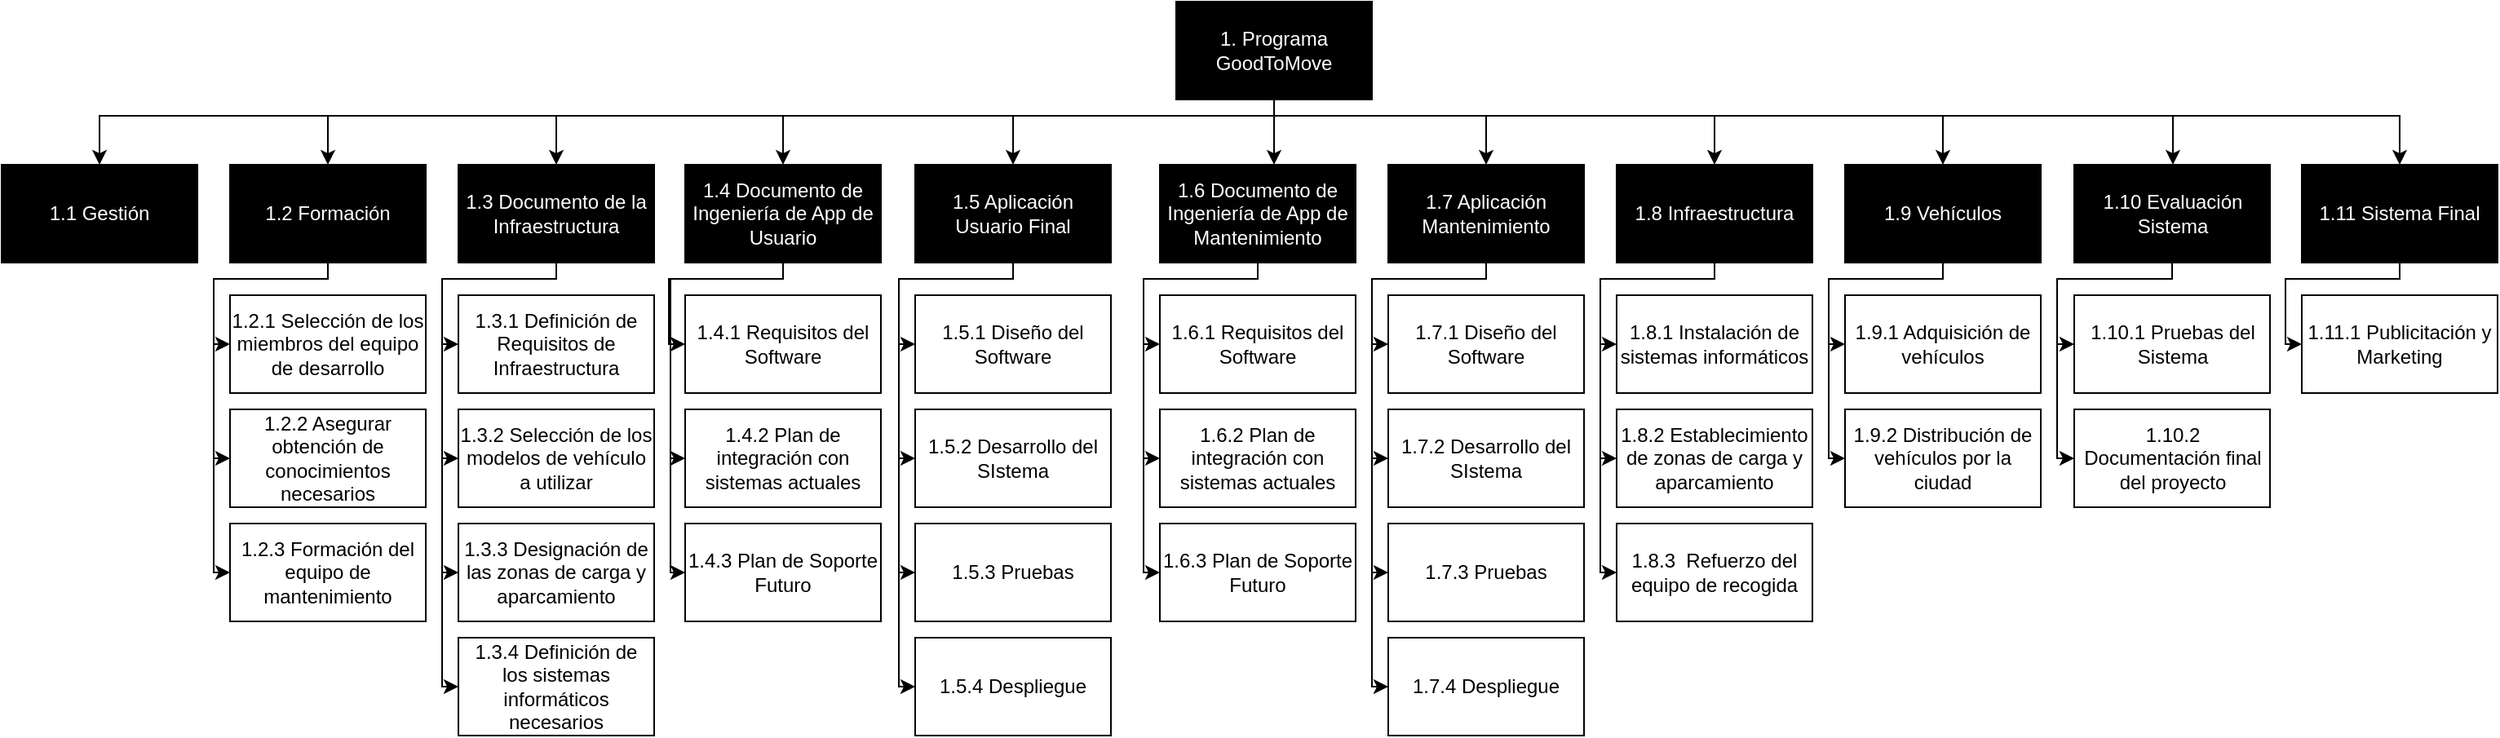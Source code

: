 <mxfile version="13.9.7" type="google"><diagram id="MJVarRSFWpvkS1Zz5N42" name="Page-1"><mxGraphModel dx="1865" dy="600" grid="1" gridSize="10" guides="1" tooltips="1" connect="1" arrows="1" fold="1" page="1" pageScale="1" pageWidth="827" pageHeight="1169" math="0" shadow="0"><root><mxCell id="0"/><mxCell id="1" parent="0"/><mxCell id="8i42XrZe0N1LFa84A6h1-35" style="edgeStyle=orthogonalEdgeStyle;rounded=0;orthogonalLoop=1;jettySize=auto;html=1;entryX=0.5;entryY=0;entryDx=0;entryDy=0;" parent="1" source="gB-q-0BTdMJnZN3faklZ-1" target="gB-q-0BTdMJnZN3faklZ-5" edge="1"><mxGeometry relative="1" as="geometry"><Array as="points"><mxPoint x="720" y="170"/><mxPoint y="170"/></Array></mxGeometry></mxCell><mxCell id="8i42XrZe0N1LFa84A6h1-36" style="edgeStyle=orthogonalEdgeStyle;rounded=0;orthogonalLoop=1;jettySize=auto;html=1;" parent="1" source="gB-q-0BTdMJnZN3faklZ-1" target="gB-q-0BTdMJnZN3faklZ-6" edge="1"><mxGeometry relative="1" as="geometry"><Array as="points"><mxPoint x="720" y="170"/><mxPoint x="140" y="170"/></Array></mxGeometry></mxCell><mxCell id="8i42XrZe0N1LFa84A6h1-37" style="edgeStyle=orthogonalEdgeStyle;rounded=0;orthogonalLoop=1;jettySize=auto;html=1;" parent="1" source="gB-q-0BTdMJnZN3faklZ-1" target="gB-q-0BTdMJnZN3faklZ-16" edge="1"><mxGeometry relative="1" as="geometry"><Array as="points"><mxPoint x="720" y="170"/><mxPoint x="280" y="170"/></Array></mxGeometry></mxCell><mxCell id="8i42XrZe0N1LFa84A6h1-38" style="edgeStyle=orthogonalEdgeStyle;rounded=0;orthogonalLoop=1;jettySize=auto;html=1;" parent="1" source="gB-q-0BTdMJnZN3faklZ-1" target="gB-q-0BTdMJnZN3faklZ-14" edge="1"><mxGeometry relative="1" as="geometry"><Array as="points"><mxPoint x="720" y="170"/><mxPoint x="419" y="170"/></Array></mxGeometry></mxCell><mxCell id="8i42XrZe0N1LFa84A6h1-39" style="edgeStyle=orthogonalEdgeStyle;rounded=0;orthogonalLoop=1;jettySize=auto;html=1;" parent="1" source="gB-q-0BTdMJnZN3faklZ-1" target="gB-q-0BTdMJnZN3faklZ-3" edge="1"><mxGeometry relative="1" as="geometry"><Array as="points"><mxPoint x="720" y="170"/><mxPoint x="560" y="170"/></Array></mxGeometry></mxCell><mxCell id="8i42XrZe0N1LFa84A6h1-40" style="edgeStyle=orthogonalEdgeStyle;rounded=0;orthogonalLoop=1;jettySize=auto;html=1;" parent="1" target="gB-q-0BTdMJnZN3faklZ-15" edge="1"><mxGeometry relative="1" as="geometry"><mxPoint x="710" y="160" as="sourcePoint"/><Array as="points"><mxPoint x="720" y="160"/></Array></mxGeometry></mxCell><mxCell id="8i42XrZe0N1LFa84A6h1-41" style="edgeStyle=orthogonalEdgeStyle;rounded=0;orthogonalLoop=1;jettySize=auto;html=1;" parent="1" source="gB-q-0BTdMJnZN3faklZ-1" target="gB-q-0BTdMJnZN3faklZ-11" edge="1"><mxGeometry relative="1" as="geometry"><Array as="points"><mxPoint x="720" y="170"/><mxPoint x="850" y="170"/></Array></mxGeometry></mxCell><mxCell id="8i42XrZe0N1LFa84A6h1-42" style="edgeStyle=orthogonalEdgeStyle;rounded=0;orthogonalLoop=1;jettySize=auto;html=1;" parent="1" source="gB-q-0BTdMJnZN3faklZ-1" target="gB-q-0BTdMJnZN3faklZ-13" edge="1"><mxGeometry relative="1" as="geometry"><Array as="points"><mxPoint x="720" y="170"/><mxPoint x="990" y="170"/></Array></mxGeometry></mxCell><mxCell id="8i42XrZe0N1LFa84A6h1-43" style="edgeStyle=orthogonalEdgeStyle;rounded=0;orthogonalLoop=1;jettySize=auto;html=1;" parent="1" source="gB-q-0BTdMJnZN3faklZ-1" target="gB-q-0BTdMJnZN3faklZ-2" edge="1"><mxGeometry relative="1" as="geometry"><Array as="points"><mxPoint x="720" y="170"/><mxPoint x="1130" y="170"/></Array></mxGeometry></mxCell><mxCell id="8i42XrZe0N1LFa84A6h1-44" style="edgeStyle=orthogonalEdgeStyle;rounded=0;orthogonalLoop=1;jettySize=auto;html=1;" parent="1" source="gB-q-0BTdMJnZN3faklZ-1" target="gB-q-0BTdMJnZN3faklZ-4" edge="1"><mxGeometry relative="1" as="geometry"><Array as="points"><mxPoint x="720" y="170"/><mxPoint x="1271" y="170"/></Array></mxGeometry></mxCell><mxCell id="8i42XrZe0N1LFa84A6h1-45" style="edgeStyle=orthogonalEdgeStyle;rounded=0;orthogonalLoop=1;jettySize=auto;html=1;" parent="1" target="gB-q-0BTdMJnZN3faklZ-17" edge="1"><mxGeometry relative="1" as="geometry"><mxPoint x="720" y="170" as="sourcePoint"/><Array as="points"><mxPoint x="710" y="170"/><mxPoint x="1410" y="170"/></Array></mxGeometry></mxCell><mxCell id="gB-q-0BTdMJnZN3faklZ-1" value="&lt;font color=&quot;#ffffff&quot;&gt;1. Programa GoodToMove&lt;/font&gt;" style="rounded=0;whiteSpace=wrap;html=1;fillColor=#000000;" parent="1" vertex="1"><mxGeometry x="660" y="100" width="120" height="60" as="geometry"/></mxCell><mxCell id="8i42XrZe0N1LFa84A6h1-53" style="edgeStyle=orthogonalEdgeStyle;rounded=0;orthogonalLoop=1;jettySize=auto;html=1;entryX=0;entryY=0.5;entryDx=0;entryDy=0;" parent="1" source="gB-q-0BTdMJnZN3faklZ-2" target="8i42XrZe0N1LFa84A6h1-29" edge="1"><mxGeometry relative="1" as="geometry"><Array as="points"><mxPoint x="1130" y="270"/><mxPoint x="1060" y="270"/><mxPoint x="1060" y="310"/></Array></mxGeometry></mxCell><mxCell id="8i42XrZe0N1LFa84A6h1-73" style="edgeStyle=orthogonalEdgeStyle;rounded=0;orthogonalLoop=1;jettySize=auto;html=1;entryX=0;entryY=0.5;entryDx=0;entryDy=0;" parent="1" source="gB-q-0BTdMJnZN3faklZ-2" target="8i42XrZe0N1LFa84A6h1-30" edge="1"><mxGeometry relative="1" as="geometry"><Array as="points"><mxPoint x="1130" y="270"/><mxPoint x="1060" y="270"/><mxPoint x="1060" y="380"/></Array></mxGeometry></mxCell><mxCell id="gB-q-0BTdMJnZN3faklZ-2" value="&lt;font color=&quot;#ffffff&quot;&gt;1.9 Vehículos&lt;/font&gt;" style="rounded=0;whiteSpace=wrap;html=1;fillColor=#000000;" parent="1" vertex="1"><mxGeometry x="1070" y="200" width="120" height="60" as="geometry"/></mxCell><mxCell id="8i42XrZe0N1LFa84A6h1-49" style="edgeStyle=orthogonalEdgeStyle;rounded=0;orthogonalLoop=1;jettySize=auto;html=1;entryX=0;entryY=0.5;entryDx=0;entryDy=0;" parent="1" source="gB-q-0BTdMJnZN3faklZ-3" target="8i42XrZe0N1LFa84A6h1-14" edge="1"><mxGeometry relative="1" as="geometry"><Array as="points"><mxPoint x="560" y="270"/><mxPoint x="490" y="270"/><mxPoint x="490" y="310"/></Array></mxGeometry></mxCell><mxCell id="8i42XrZe0N1LFa84A6h1-63" style="edgeStyle=orthogonalEdgeStyle;rounded=0;orthogonalLoop=1;jettySize=auto;html=1;entryX=0;entryY=0.5;entryDx=0;entryDy=0;" parent="1" source="gB-q-0BTdMJnZN3faklZ-3" target="8i42XrZe0N1LFa84A6h1-17" edge="1"><mxGeometry relative="1" as="geometry"><Array as="points"><mxPoint x="560" y="270"/><mxPoint x="490" y="270"/><mxPoint x="490" y="380"/></Array></mxGeometry></mxCell><mxCell id="8i42XrZe0N1LFa84A6h1-64" style="edgeStyle=orthogonalEdgeStyle;rounded=0;orthogonalLoop=1;jettySize=auto;html=1;entryX=0;entryY=0.5;entryDx=0;entryDy=0;" parent="1" source="gB-q-0BTdMJnZN3faklZ-3" target="8i42XrZe0N1LFa84A6h1-16" edge="1"><mxGeometry relative="1" as="geometry"><Array as="points"><mxPoint x="560" y="270"/><mxPoint x="490" y="270"/><mxPoint x="490" y="450"/></Array></mxGeometry></mxCell><mxCell id="8i42XrZe0N1LFa84A6h1-65" style="edgeStyle=orthogonalEdgeStyle;rounded=0;orthogonalLoop=1;jettySize=auto;html=1;entryX=0;entryY=0.5;entryDx=0;entryDy=0;" parent="1" source="gB-q-0BTdMJnZN3faklZ-3" target="8i42XrZe0N1LFa84A6h1-18" edge="1"><mxGeometry relative="1" as="geometry"><Array as="points"><mxPoint x="560" y="270"/><mxPoint x="490" y="270"/><mxPoint x="490" y="520"/></Array></mxGeometry></mxCell><mxCell id="gB-q-0BTdMJnZN3faklZ-3" value="&lt;font color=&quot;#ffffff&quot;&gt;1.5 Aplicación Usuario Final&lt;/font&gt;" style="rounded=0;whiteSpace=wrap;html=1;fillColor=#000000;" parent="1" vertex="1"><mxGeometry x="500" y="200" width="120" height="60" as="geometry"/></mxCell><mxCell id="8i42XrZe0N1LFa84A6h1-54" style="edgeStyle=orthogonalEdgeStyle;rounded=0;orthogonalLoop=1;jettySize=auto;html=1;entryX=0;entryY=0.5;entryDx=0;entryDy=0;" parent="1" source="gB-q-0BTdMJnZN3faklZ-4" target="8i42XrZe0N1LFa84A6h1-31" edge="1"><mxGeometry relative="1" as="geometry"><Array as="points"><mxPoint x="1271" y="270"/><mxPoint x="1200" y="270"/><mxPoint x="1200" y="310"/></Array></mxGeometry></mxCell><mxCell id="8i42XrZe0N1LFa84A6h1-74" style="edgeStyle=orthogonalEdgeStyle;rounded=0;orthogonalLoop=1;jettySize=auto;html=1;entryX=0;entryY=0.5;entryDx=0;entryDy=0;" parent="1" source="gB-q-0BTdMJnZN3faklZ-4" target="8i42XrZe0N1LFa84A6h1-34" edge="1"><mxGeometry relative="1" as="geometry"><Array as="points"><mxPoint x="1271" y="270"/><mxPoint x="1200" y="270"/><mxPoint x="1200" y="380"/></Array></mxGeometry></mxCell><mxCell id="gB-q-0BTdMJnZN3faklZ-4" value="&lt;font color=&quot;#ffffff&quot;&gt;1.10 Evaluación Sistema&lt;/font&gt;" style="rounded=0;whiteSpace=wrap;html=1;fillColor=#000000;" parent="1" vertex="1"><mxGeometry x="1210.5" y="200" width="120" height="60" as="geometry"/></mxCell><mxCell id="gB-q-0BTdMJnZN3faklZ-5" value="&lt;font color=&quot;#ffffff&quot;&gt;1.1 Gestión&lt;/font&gt;" style="rounded=0;whiteSpace=wrap;html=1;fillColor=#000000;" parent="1" vertex="1"><mxGeometry x="-60" y="200" width="120" height="60" as="geometry"/></mxCell><mxCell id="8i42XrZe0N1LFa84A6h1-46" style="edgeStyle=orthogonalEdgeStyle;rounded=0;orthogonalLoop=1;jettySize=auto;html=1;entryX=0;entryY=0.5;entryDx=0;entryDy=0;" parent="1" source="gB-q-0BTdMJnZN3faklZ-6" target="8i42XrZe0N1LFa84A6h1-1" edge="1"><mxGeometry relative="1" as="geometry"><Array as="points"><mxPoint x="140" y="270"/><mxPoint x="70" y="270"/><mxPoint x="70" y="310"/></Array></mxGeometry></mxCell><mxCell id="8i42XrZe0N1LFa84A6h1-56" style="edgeStyle=orthogonalEdgeStyle;rounded=0;orthogonalLoop=1;jettySize=auto;html=1;entryX=0;entryY=0.5;entryDx=0;entryDy=0;" parent="1" source="gB-q-0BTdMJnZN3faklZ-6" target="8i42XrZe0N1LFa84A6h1-2" edge="1"><mxGeometry relative="1" as="geometry"><Array as="points"><mxPoint x="140" y="270"/><mxPoint x="70" y="270"/><mxPoint x="70" y="380"/></Array></mxGeometry></mxCell><mxCell id="8i42XrZe0N1LFa84A6h1-57" style="edgeStyle=orthogonalEdgeStyle;rounded=0;orthogonalLoop=1;jettySize=auto;html=1;entryX=0;entryY=0.5;entryDx=0;entryDy=0;" parent="1" source="gB-q-0BTdMJnZN3faklZ-6" target="8i42XrZe0N1LFa84A6h1-3" edge="1"><mxGeometry relative="1" as="geometry"><Array as="points"><mxPoint x="140" y="270"/><mxPoint x="70" y="270"/><mxPoint x="70" y="450"/></Array></mxGeometry></mxCell><mxCell id="gB-q-0BTdMJnZN3faklZ-6" value="&lt;font color=&quot;#ffffff&quot;&gt;1.2 Formación&lt;/font&gt;" style="rounded=0;whiteSpace=wrap;html=1;fillColor=#000000;" parent="1" vertex="1"><mxGeometry x="80" y="200" width="120" height="60" as="geometry"/></mxCell><mxCell id="8i42XrZe0N1LFa84A6h1-51" style="edgeStyle=orthogonalEdgeStyle;rounded=0;orthogonalLoop=1;jettySize=auto;html=1;entryX=0;entryY=0.5;entryDx=0;entryDy=0;" parent="1" source="gB-q-0BTdMJnZN3faklZ-11" target="8i42XrZe0N1LFa84A6h1-20" edge="1"><mxGeometry relative="1" as="geometry"><Array as="points"><mxPoint x="850" y="270"/><mxPoint x="780" y="270"/><mxPoint x="780" y="310"/></Array></mxGeometry></mxCell><mxCell id="8i42XrZe0N1LFa84A6h1-68" style="edgeStyle=orthogonalEdgeStyle;rounded=0;orthogonalLoop=1;jettySize=auto;html=1;entryX=0;entryY=0.5;entryDx=0;entryDy=0;" parent="1" source="gB-q-0BTdMJnZN3faklZ-11" target="8i42XrZe0N1LFa84A6h1-23" edge="1"><mxGeometry relative="1" as="geometry"><Array as="points"><mxPoint x="850" y="270"/><mxPoint x="780" y="270"/><mxPoint x="780" y="380"/></Array></mxGeometry></mxCell><mxCell id="8i42XrZe0N1LFa84A6h1-69" style="edgeStyle=orthogonalEdgeStyle;rounded=0;orthogonalLoop=1;jettySize=auto;html=1;entryX=0;entryY=0.5;entryDx=0;entryDy=0;" parent="1" source="gB-q-0BTdMJnZN3faklZ-11" target="8i42XrZe0N1LFa84A6h1-22" edge="1"><mxGeometry relative="1" as="geometry"><Array as="points"><mxPoint x="850" y="270"/><mxPoint x="780" y="270"/><mxPoint x="780" y="450"/></Array></mxGeometry></mxCell><mxCell id="8i42XrZe0N1LFa84A6h1-70" style="edgeStyle=orthogonalEdgeStyle;rounded=0;orthogonalLoop=1;jettySize=auto;html=1;entryX=0;entryY=0.5;entryDx=0;entryDy=0;" parent="1" source="gB-q-0BTdMJnZN3faklZ-11" target="8i42XrZe0N1LFa84A6h1-24" edge="1"><mxGeometry relative="1" as="geometry"><Array as="points"><mxPoint x="850" y="270"/><mxPoint x="780" y="270"/><mxPoint x="780" y="520"/></Array></mxGeometry></mxCell><mxCell id="gB-q-0BTdMJnZN3faklZ-11" value="&lt;font color=&quot;#ffffff&quot;&gt;1.7 Aplicación Mantenimiento&lt;/font&gt;" style="rounded=0;whiteSpace=wrap;html=1;fillColor=#000000;" parent="1" vertex="1"><mxGeometry x="790" y="200" width="120" height="60" as="geometry"/></mxCell><mxCell id="8i42XrZe0N1LFa84A6h1-52" style="edgeStyle=orthogonalEdgeStyle;rounded=0;orthogonalLoop=1;jettySize=auto;html=1;entryX=0;entryY=0.5;entryDx=0;entryDy=0;exitX=0.5;exitY=1;exitDx=0;exitDy=0;" parent="1" source="gB-q-0BTdMJnZN3faklZ-13" target="8i42XrZe0N1LFa84A6h1-26" edge="1"><mxGeometry relative="1" as="geometry"><Array as="points"><mxPoint x="990" y="270"/><mxPoint x="920" y="270"/><mxPoint x="920" y="310"/></Array></mxGeometry></mxCell><mxCell id="8i42XrZe0N1LFa84A6h1-71" style="edgeStyle=orthogonalEdgeStyle;rounded=0;orthogonalLoop=1;jettySize=auto;html=1;entryX=0;entryY=0.5;entryDx=0;entryDy=0;" parent="1" source="gB-q-0BTdMJnZN3faklZ-13" target="8i42XrZe0N1LFa84A6h1-27" edge="1"><mxGeometry relative="1" as="geometry"><Array as="points"><mxPoint x="990" y="270"/><mxPoint x="920" y="270"/><mxPoint x="920" y="380"/></Array></mxGeometry></mxCell><mxCell id="8i42XrZe0N1LFa84A6h1-72" style="edgeStyle=orthogonalEdgeStyle;rounded=0;orthogonalLoop=1;jettySize=auto;html=1;entryX=0;entryY=0.5;entryDx=0;entryDy=0;" parent="1" source="gB-q-0BTdMJnZN3faklZ-13" target="8i42XrZe0N1LFa84A6h1-28" edge="1"><mxGeometry relative="1" as="geometry"><Array as="points"><mxPoint x="990" y="270"/><mxPoint x="920" y="270"/><mxPoint x="920" y="450"/></Array></mxGeometry></mxCell><mxCell id="gB-q-0BTdMJnZN3faklZ-13" value="&lt;font color=&quot;#ffffff&quot;&gt;1.8 Infraestructura&lt;/font&gt;" style="rounded=0;whiteSpace=wrap;html=1;fillColor=#000000;" parent="1" vertex="1"><mxGeometry x="930" y="200" width="120" height="60" as="geometry"/></mxCell><mxCell id="8i42XrZe0N1LFa84A6h1-48" style="edgeStyle=orthogonalEdgeStyle;rounded=0;orthogonalLoop=1;jettySize=auto;html=1;entryX=0;entryY=0.5;entryDx=0;entryDy=0;" parent="1" source="gB-q-0BTdMJnZN3faklZ-14" target="8i42XrZe0N1LFa84A6h1-4" edge="1"><mxGeometry relative="1" as="geometry"><Array as="points"><mxPoint x="419" y="270"/><mxPoint x="349" y="270"/><mxPoint x="349" y="310"/></Array></mxGeometry></mxCell><mxCell id="8i42XrZe0N1LFa84A6h1-61" style="edgeStyle=orthogonalEdgeStyle;rounded=0;orthogonalLoop=1;jettySize=auto;html=1;entryX=0;entryY=0.5;entryDx=0;entryDy=0;" parent="1" source="gB-q-0BTdMJnZN3faklZ-14" target="8i42XrZe0N1LFa84A6h1-25" edge="1"><mxGeometry relative="1" as="geometry"><Array as="points"><mxPoint x="419" y="270"/><mxPoint x="350" y="270"/><mxPoint x="350" y="380"/></Array></mxGeometry></mxCell><mxCell id="8i42XrZe0N1LFa84A6h1-62" style="edgeStyle=orthogonalEdgeStyle;rounded=0;orthogonalLoop=1;jettySize=auto;html=1;entryX=0;entryY=0.5;entryDx=0;entryDy=0;" parent="1" source="gB-q-0BTdMJnZN3faklZ-14" target="8i42XrZe0N1LFa84A6h1-5" edge="1"><mxGeometry relative="1" as="geometry"><Array as="points"><mxPoint x="419" y="270"/><mxPoint x="350" y="270"/><mxPoint x="350" y="450"/></Array></mxGeometry></mxCell><mxCell id="gB-q-0BTdMJnZN3faklZ-14" value="&lt;font color=&quot;#ffffff&quot;&gt;1.4 Documento de Ingeniería de App de Usuario&lt;/font&gt;" style="rounded=0;whiteSpace=wrap;html=1;fillColor=#000000;" parent="1" vertex="1"><mxGeometry x="359" y="200" width="120" height="60" as="geometry"/></mxCell><mxCell id="8i42XrZe0N1LFa84A6h1-50" style="edgeStyle=orthogonalEdgeStyle;rounded=0;orthogonalLoop=1;jettySize=auto;html=1;entryX=0;entryY=0.5;entryDx=0;entryDy=0;" parent="1" source="gB-q-0BTdMJnZN3faklZ-15" target="8i42XrZe0N1LFa84A6h1-6" edge="1"><mxGeometry relative="1" as="geometry"><Array as="points"><mxPoint x="710" y="270"/><mxPoint x="640" y="270"/><mxPoint x="640" y="310"/></Array></mxGeometry></mxCell><mxCell id="8i42XrZe0N1LFa84A6h1-66" style="edgeStyle=orthogonalEdgeStyle;rounded=0;orthogonalLoop=1;jettySize=auto;html=1;entryX=0;entryY=0.5;entryDx=0;entryDy=0;" parent="1" source="gB-q-0BTdMJnZN3faklZ-15" target="8i42XrZe0N1LFa84A6h1-9" edge="1"><mxGeometry relative="1" as="geometry"><Array as="points"><mxPoint x="710" y="270"/><mxPoint x="640" y="270"/><mxPoint x="640" y="380"/></Array></mxGeometry></mxCell><mxCell id="8i42XrZe0N1LFa84A6h1-67" style="edgeStyle=orthogonalEdgeStyle;rounded=0;orthogonalLoop=1;jettySize=auto;html=1;entryX=0;entryY=0.5;entryDx=0;entryDy=0;" parent="1" source="gB-q-0BTdMJnZN3faklZ-15" target="8i42XrZe0N1LFa84A6h1-8" edge="1"><mxGeometry relative="1" as="geometry"><Array as="points"><mxPoint x="710" y="270"/><mxPoint x="640" y="270"/><mxPoint x="640" y="450"/></Array></mxGeometry></mxCell><mxCell id="gB-q-0BTdMJnZN3faklZ-15" value="&lt;font color=&quot;#ffffff&quot;&gt;1.6 Documento de Ingeniería de App de Mantenimiento&lt;/font&gt;" style="rounded=0;whiteSpace=wrap;html=1;fillColor=#000000;" parent="1" vertex="1"><mxGeometry x="650" y="200" width="120" height="60" as="geometry"/></mxCell><mxCell id="8i42XrZe0N1LFa84A6h1-47" style="edgeStyle=orthogonalEdgeStyle;rounded=0;orthogonalLoop=1;jettySize=auto;html=1;entryX=0;entryY=0.5;entryDx=0;entryDy=0;" parent="1" source="gB-q-0BTdMJnZN3faklZ-16" target="8i42XrZe0N1LFa84A6h1-10" edge="1"><mxGeometry relative="1" as="geometry"><Array as="points"><mxPoint x="280" y="270"/><mxPoint x="210" y="270"/><mxPoint x="210" y="310"/></Array></mxGeometry></mxCell><mxCell id="8i42XrZe0N1LFa84A6h1-58" style="edgeStyle=orthogonalEdgeStyle;rounded=0;orthogonalLoop=1;jettySize=auto;html=1;entryX=0;entryY=0.5;entryDx=0;entryDy=0;" parent="1" source="gB-q-0BTdMJnZN3faklZ-16" target="8i42XrZe0N1LFa84A6h1-13" edge="1"><mxGeometry relative="1" as="geometry"><Array as="points"><mxPoint x="280" y="270"/><mxPoint x="210" y="270"/><mxPoint x="210" y="380"/></Array></mxGeometry></mxCell><mxCell id="8i42XrZe0N1LFa84A6h1-59" style="edgeStyle=orthogonalEdgeStyle;rounded=0;orthogonalLoop=1;jettySize=auto;html=1;entryX=0;entryY=0.5;entryDx=0;entryDy=0;" parent="1" source="gB-q-0BTdMJnZN3faklZ-16" target="8i42XrZe0N1LFa84A6h1-11" edge="1"><mxGeometry relative="1" as="geometry"><Array as="points"><mxPoint x="280" y="270"/><mxPoint x="210" y="270"/><mxPoint x="210" y="450"/></Array></mxGeometry></mxCell><mxCell id="8i42XrZe0N1LFa84A6h1-60" style="edgeStyle=orthogonalEdgeStyle;rounded=0;orthogonalLoop=1;jettySize=auto;html=1;entryX=0;entryY=0.5;entryDx=0;entryDy=0;" parent="1" source="gB-q-0BTdMJnZN3faklZ-16" target="8i42XrZe0N1LFa84A6h1-12" edge="1"><mxGeometry relative="1" as="geometry"><Array as="points"><mxPoint x="280" y="270"/><mxPoint x="210" y="270"/><mxPoint x="210" y="520"/></Array></mxGeometry></mxCell><mxCell id="gB-q-0BTdMJnZN3faklZ-16" value="&lt;font color=&quot;#ffffff&quot;&gt;1.3 Documento de la Infraestructura&lt;/font&gt;" style="rounded=0;whiteSpace=wrap;html=1;fillColor=#000000;" parent="1" vertex="1"><mxGeometry x="220" y="200" width="120" height="60" as="geometry"/></mxCell><mxCell id="8i42XrZe0N1LFa84A6h1-55" style="edgeStyle=orthogonalEdgeStyle;rounded=0;orthogonalLoop=1;jettySize=auto;html=1;entryX=0;entryY=0.5;entryDx=0;entryDy=0;" parent="1" source="gB-q-0BTdMJnZN3faklZ-17" target="8i42XrZe0N1LFa84A6h1-32" edge="1"><mxGeometry relative="1" as="geometry"><Array as="points"><mxPoint x="1410" y="270"/><mxPoint x="1340" y="270"/><mxPoint x="1340" y="310"/></Array></mxGeometry></mxCell><mxCell id="gB-q-0BTdMJnZN3faklZ-17" value="&lt;font color=&quot;#ffffff&quot;&gt;1.11 Sistema Final&lt;/font&gt;" style="rounded=0;whiteSpace=wrap;html=1;fillColor=#000000;" parent="1" vertex="1"><mxGeometry x="1350" y="200" width="120" height="60" as="geometry"/></mxCell><mxCell id="8i42XrZe0N1LFa84A6h1-1" value="1.2.1 Selección de los miembros del equipo de desarrollo" style="rounded=0;whiteSpace=wrap;html=1;fillColor=#FFFFFF;" parent="1" vertex="1"><mxGeometry x="80" y="280" width="120" height="60" as="geometry"/></mxCell><mxCell id="8i42XrZe0N1LFa84A6h1-2" value="1.2.2 Asegurar obtención de conocimientos necesarios" style="rounded=0;whiteSpace=wrap;html=1;fillColor=#FFFFFF;" parent="1" vertex="1"><mxGeometry x="80" y="350" width="120" height="60" as="geometry"/></mxCell><mxCell id="8i42XrZe0N1LFa84A6h1-3" value="1.2.3 Formación del equipo de mantenimiento" style="rounded=0;whiteSpace=wrap;html=1;fillColor=#FFFFFF;" parent="1" vertex="1"><mxGeometry x="80" y="420" width="120" height="60" as="geometry"/></mxCell><mxCell id="8i42XrZe0N1LFa84A6h1-4" value="1.4.1 Requisitos del Software" style="rounded=0;whiteSpace=wrap;html=1;fillColor=#FFFFFF;" parent="1" vertex="1"><mxGeometry x="359" y="280" width="120" height="60" as="geometry"/></mxCell><mxCell id="8i42XrZe0N1LFa84A6h1-5" value="1.4.3 Plan de Soporte Futuro" style="rounded=0;whiteSpace=wrap;html=1;fillColor=#FFFFFF;" parent="1" vertex="1"><mxGeometry x="359" y="420" width="120" height="60" as="geometry"/></mxCell><mxCell id="8i42XrZe0N1LFa84A6h1-6" value="1.6.1 Requisitos del Software" style="rounded=0;whiteSpace=wrap;html=1;fillColor=#FFFFFF;" parent="1" vertex="1"><mxGeometry x="650" y="280" width="120" height="60" as="geometry"/></mxCell><mxCell id="8i42XrZe0N1LFa84A6h1-7" value="1.4.2 Plan de Soporte Futuro" style="rounded=0;whiteSpace=wrap;html=1;fillColor=#FFFFFF;" parent="1" vertex="1"><mxGeometry x="650" y="420" width="120" height="60" as="geometry"/></mxCell><mxCell id="8i42XrZe0N1LFa84A6h1-8" value="1.6.3 Plan de Soporte Futuro" style="rounded=0;whiteSpace=wrap;html=1;fillColor=#FFFFFF;" parent="1" vertex="1"><mxGeometry x="650" y="420" width="120" height="60" as="geometry"/></mxCell><mxCell id="8i42XrZe0N1LFa84A6h1-9" value="1.6.2 Plan de integración con sistemas actuales" style="rounded=0;whiteSpace=wrap;html=1;fillColor=#FFFFFF;" parent="1" vertex="1"><mxGeometry x="650" y="350" width="120" height="60" as="geometry"/></mxCell><mxCell id="8i42XrZe0N1LFa84A6h1-10" value="1.3.1 Definición de Requisitos de Infraestructura" style="rounded=0;whiteSpace=wrap;html=1;fillColor=#FFFFFF;" parent="1" vertex="1"><mxGeometry x="220" y="280" width="120" height="60" as="geometry"/></mxCell><mxCell id="8i42XrZe0N1LFa84A6h1-11" value="1.3.3 Designación de las zonas de carga y aparcamiento" style="rounded=0;whiteSpace=wrap;html=1;fillColor=#FFFFFF;" parent="1" vertex="1"><mxGeometry x="220" y="420" width="120" height="60" as="geometry"/></mxCell><mxCell id="8i42XrZe0N1LFa84A6h1-12" value="1.3.4 Definición de los sistemas informáticos necesarios" style="rounded=0;whiteSpace=wrap;html=1;fillColor=#FFFFFF;" parent="1" vertex="1"><mxGeometry x="220" y="490" width="120" height="60" as="geometry"/></mxCell><mxCell id="8i42XrZe0N1LFa84A6h1-13" value="1.3.2 Selección de los modelos de vehículo a utilizar" style="rounded=0;whiteSpace=wrap;html=1;fillColor=#FFFFFF;" parent="1" vertex="1"><mxGeometry x="220" y="350" width="120" height="60" as="geometry"/></mxCell><mxCell id="8i42XrZe0N1LFa84A6h1-14" value="1.5.1 Diseño del Software" style="rounded=0;whiteSpace=wrap;html=1;fillColor=#FFFFFF;" parent="1" vertex="1"><mxGeometry x="500" y="280" width="120" height="60" as="geometry"/></mxCell><mxCell id="8i42XrZe0N1LFa84A6h1-15" value="1.4.2 Plan de Soporte Futuro" style="rounded=0;whiteSpace=wrap;html=1;fillColor=#FFFFFF;" parent="1" vertex="1"><mxGeometry x="500" y="420" width="120" height="60" as="geometry"/></mxCell><mxCell id="8i42XrZe0N1LFa84A6h1-16" value="1.5.3 Pruebas" style="rounded=0;whiteSpace=wrap;html=1;fillColor=#FFFFFF;" parent="1" vertex="1"><mxGeometry x="500" y="420" width="120" height="60" as="geometry"/></mxCell><mxCell id="8i42XrZe0N1LFa84A6h1-17" value="1.5.2 Desarrollo del SIstema" style="rounded=0;whiteSpace=wrap;html=1;fillColor=#FFFFFF;" parent="1" vertex="1"><mxGeometry x="500" y="350" width="120" height="60" as="geometry"/></mxCell><mxCell id="8i42XrZe0N1LFa84A6h1-18" value="1.5.4 Despliegue" style="rounded=0;whiteSpace=wrap;html=1;fillColor=#FFFFFF;" parent="1" vertex="1"><mxGeometry x="500" y="490" width="120" height="60" as="geometry"/></mxCell><mxCell id="8i42XrZe0N1LFa84A6h1-20" value="1.7.1 Diseño del Software" style="rounded=0;whiteSpace=wrap;html=1;fillColor=#FFFFFF;" parent="1" vertex="1"><mxGeometry x="790" y="280" width="120" height="60" as="geometry"/></mxCell><mxCell id="8i42XrZe0N1LFa84A6h1-21" value="1.4.2 Plan de Soporte Futuro" style="rounded=0;whiteSpace=wrap;html=1;fillColor=#FFFFFF;" parent="1" vertex="1"><mxGeometry x="790" y="420" width="120" height="60" as="geometry"/></mxCell><mxCell id="8i42XrZe0N1LFa84A6h1-22" value="1.7.3 Pruebas" style="rounded=0;whiteSpace=wrap;html=1;fillColor=#FFFFFF;" parent="1" vertex="1"><mxGeometry x="790" y="420" width="120" height="60" as="geometry"/></mxCell><mxCell id="8i42XrZe0N1LFa84A6h1-23" value="1.7.2 Desarrollo del SIstema" style="rounded=0;whiteSpace=wrap;html=1;fillColor=#FFFFFF;" parent="1" vertex="1"><mxGeometry x="790" y="350" width="120" height="60" as="geometry"/></mxCell><mxCell id="8i42XrZe0N1LFa84A6h1-24" value="1.7.4 Despliegue" style="rounded=0;whiteSpace=wrap;html=1;fillColor=#FFFFFF;" parent="1" vertex="1"><mxGeometry x="790" y="490" width="120" height="60" as="geometry"/></mxCell><mxCell id="8i42XrZe0N1LFa84A6h1-25" value="1.4.2 Plan de integración con sistemas actuales" style="rounded=0;whiteSpace=wrap;html=1;fillColor=#FFFFFF;" parent="1" vertex="1"><mxGeometry x="359" y="350" width="120" height="60" as="geometry"/></mxCell><mxCell id="8i42XrZe0N1LFa84A6h1-26" value="1.8.1 Instalación de sistemas informáticos" style="rounded=0;whiteSpace=wrap;html=1;fillColor=#FFFFFF;" parent="1" vertex="1"><mxGeometry x="930" y="280" width="120" height="60" as="geometry"/></mxCell><mxCell id="8i42XrZe0N1LFa84A6h1-27" value="1.8.2 Establecimiento de zonas de carga y aparcamiento" style="rounded=0;whiteSpace=wrap;html=1;fillColor=#FFFFFF;" parent="1" vertex="1"><mxGeometry x="930" y="350" width="120" height="60" as="geometry"/></mxCell><mxCell id="8i42XrZe0N1LFa84A6h1-28" value="1.8.3&amp;nbsp; Refuerzo del equipo de recogida" style="rounded=0;whiteSpace=wrap;html=1;fillColor=#FFFFFF;" parent="1" vertex="1"><mxGeometry x="930" y="420" width="120" height="60" as="geometry"/></mxCell><mxCell id="8i42XrZe0N1LFa84A6h1-29" value="1.9.1 Adquisición de vehículos" style="rounded=0;whiteSpace=wrap;html=1;fillColor=#FFFFFF;" parent="1" vertex="1"><mxGeometry x="1070" y="280" width="120" height="60" as="geometry"/></mxCell><mxCell id="8i42XrZe0N1LFa84A6h1-30" value="1.9.2 Distribución de vehículos por la ciudad" style="rounded=0;whiteSpace=wrap;html=1;fillColor=#FFFFFF;" parent="1" vertex="1"><mxGeometry x="1070" y="350" width="120" height="60" as="geometry"/></mxCell><mxCell id="8i42XrZe0N1LFa84A6h1-31" value="1.10.1 Pruebas del Sistema" style="rounded=0;whiteSpace=wrap;html=1;fillColor=#FFFFFF;" parent="1" vertex="1"><mxGeometry x="1210.5" y="280" width="120" height="60" as="geometry"/></mxCell><mxCell id="8i42XrZe0N1LFa84A6h1-32" value="1.11.1 Publicitación y Marketing" style="rounded=0;whiteSpace=wrap;html=1;fillColor=#FFFFFF;" parent="1" vertex="1"><mxGeometry x="1350" y="280" width="120" height="60" as="geometry"/></mxCell><mxCell id="8i42XrZe0N1LFa84A6h1-34" value="1.10.2 Documentación final del proyecto" style="rounded=0;whiteSpace=wrap;html=1;fillColor=#FFFFFF;" parent="1" vertex="1"><mxGeometry x="1210.5" y="350" width="120" height="60" as="geometry"/></mxCell></root></mxGraphModel></diagram></mxfile>